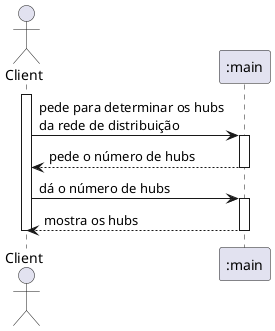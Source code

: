 @startuml
actor "Client" as cli
participant ":main" as main

activate cli

cli -> main : pede para determinar os hubs \nda rede de distribuição

activate main

main --> cli : pede o número de hubs
deactivate main

cli -> main : dá o número de hubs

activate main

main --> cli : mostra os hubs
deactivate main

deactivate cli

@enduml